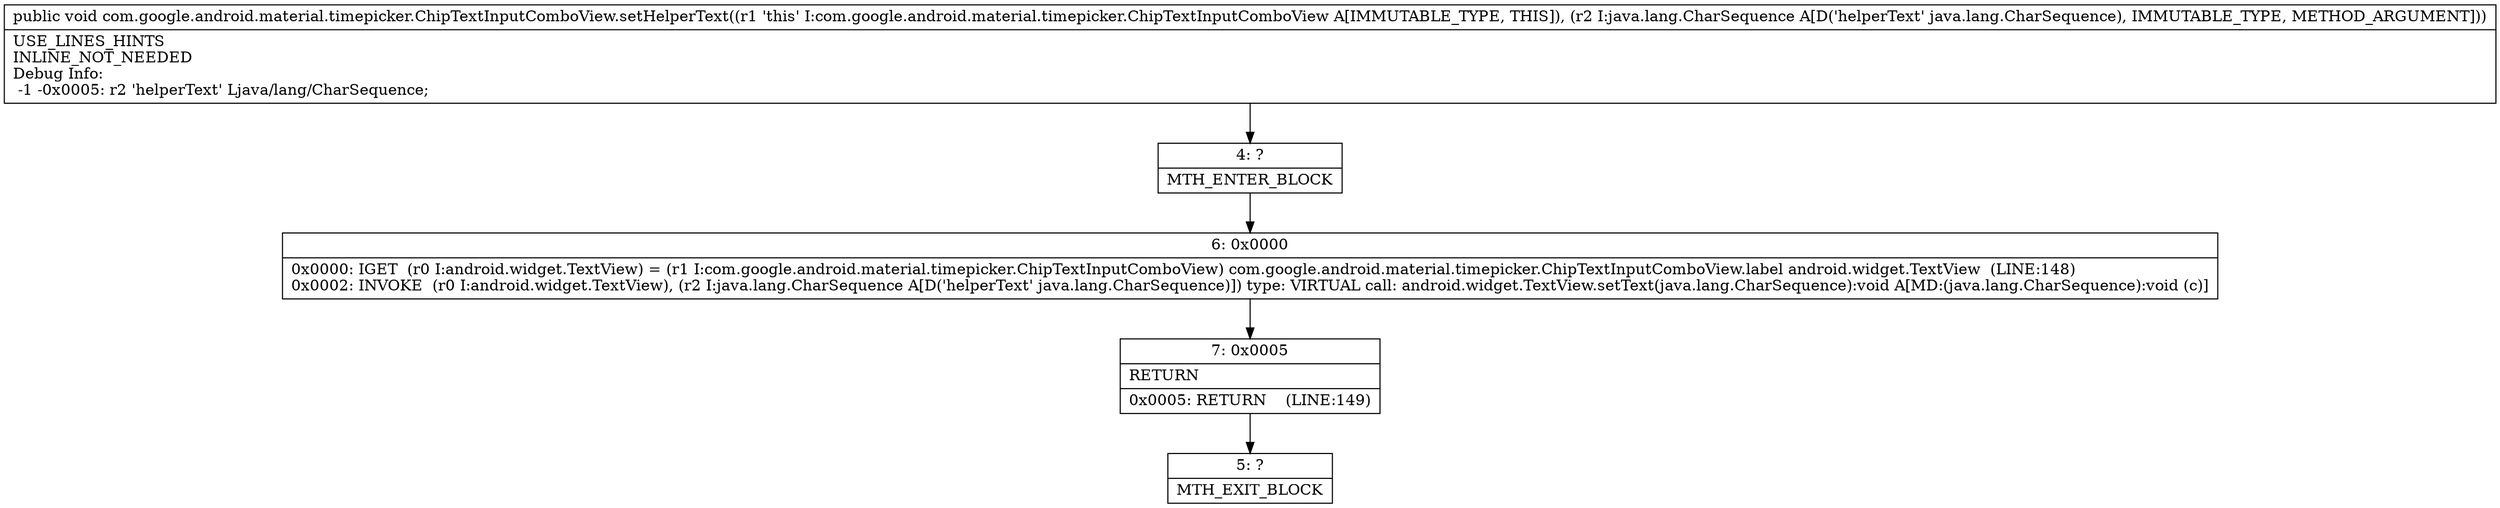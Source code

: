digraph "CFG forcom.google.android.material.timepicker.ChipTextInputComboView.setHelperText(Ljava\/lang\/CharSequence;)V" {
Node_4 [shape=record,label="{4\:\ ?|MTH_ENTER_BLOCK\l}"];
Node_6 [shape=record,label="{6\:\ 0x0000|0x0000: IGET  (r0 I:android.widget.TextView) = (r1 I:com.google.android.material.timepicker.ChipTextInputComboView) com.google.android.material.timepicker.ChipTextInputComboView.label android.widget.TextView  (LINE:148)\l0x0002: INVOKE  (r0 I:android.widget.TextView), (r2 I:java.lang.CharSequence A[D('helperText' java.lang.CharSequence)]) type: VIRTUAL call: android.widget.TextView.setText(java.lang.CharSequence):void A[MD:(java.lang.CharSequence):void (c)]\l}"];
Node_7 [shape=record,label="{7\:\ 0x0005|RETURN\l|0x0005: RETURN    (LINE:149)\l}"];
Node_5 [shape=record,label="{5\:\ ?|MTH_EXIT_BLOCK\l}"];
MethodNode[shape=record,label="{public void com.google.android.material.timepicker.ChipTextInputComboView.setHelperText((r1 'this' I:com.google.android.material.timepicker.ChipTextInputComboView A[IMMUTABLE_TYPE, THIS]), (r2 I:java.lang.CharSequence A[D('helperText' java.lang.CharSequence), IMMUTABLE_TYPE, METHOD_ARGUMENT]))  | USE_LINES_HINTS\lINLINE_NOT_NEEDED\lDebug Info:\l  \-1 \-0x0005: r2 'helperText' Ljava\/lang\/CharSequence;\l}"];
MethodNode -> Node_4;Node_4 -> Node_6;
Node_6 -> Node_7;
Node_7 -> Node_5;
}

